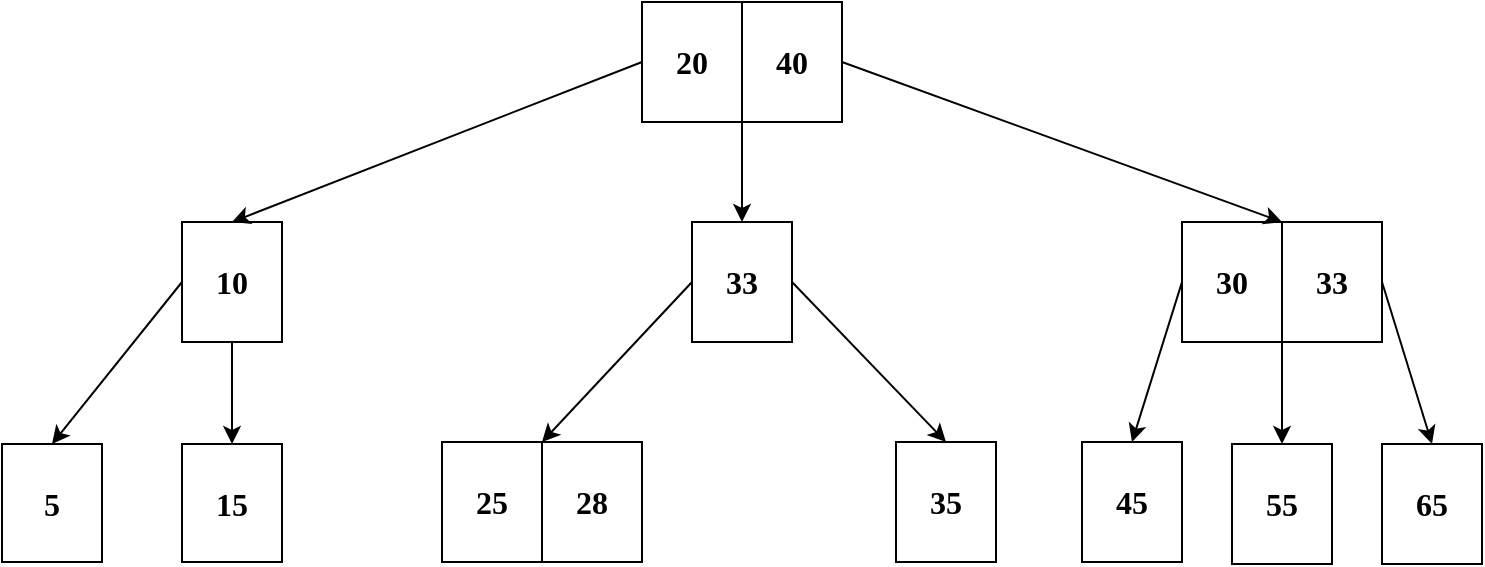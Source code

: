 <mxfile version="21.2.8" type="device">
  <diagram name="Page-1" id="IAXWIOkmNZu2zb0PkIBH">
    <mxGraphModel dx="1100" dy="802" grid="1" gridSize="10" guides="1" tooltips="1" connect="1" arrows="1" fold="1" page="1" pageScale="1" pageWidth="827" pageHeight="1169" math="0" shadow="0">
      <root>
        <mxCell id="0" />
        <mxCell id="1" parent="0" />
        <mxCell id="e0AHfCA0yS60ZcqgI1O2-1" value="&lt;b&gt;&lt;font face=&quot;Verdana&quot; style=&quot;font-size: 16px;&quot;&gt;20&lt;/font&gt;&lt;/b&gt;" style="rounded=0;whiteSpace=wrap;html=1;" vertex="1" parent="1">
          <mxGeometry x="350" y="120" width="50" height="60" as="geometry" />
        </mxCell>
        <mxCell id="e0AHfCA0yS60ZcqgI1O2-33" style="edgeStyle=orthogonalEdgeStyle;rounded=0;orthogonalLoop=1;jettySize=auto;html=1;exitX=0;exitY=1;exitDx=0;exitDy=0;" edge="1" parent="1" source="e0AHfCA0yS60ZcqgI1O2-2" target="e0AHfCA0yS60ZcqgI1O2-7">
          <mxGeometry relative="1" as="geometry" />
        </mxCell>
        <mxCell id="e0AHfCA0yS60ZcqgI1O2-2" value="&lt;b&gt;&lt;font face=&quot;Verdana&quot; style=&quot;font-size: 16px;&quot;&gt;40&lt;/font&gt;&lt;/b&gt;" style="rounded=0;whiteSpace=wrap;html=1;" vertex="1" parent="1">
          <mxGeometry x="400" y="120" width="50" height="60" as="geometry" />
        </mxCell>
        <mxCell id="e0AHfCA0yS60ZcqgI1O2-20" style="edgeStyle=orthogonalEdgeStyle;rounded=0;orthogonalLoop=1;jettySize=auto;html=1;exitX=0.5;exitY=1;exitDx=0;exitDy=0;entryX=0.5;entryY=0;entryDx=0;entryDy=0;" edge="1" parent="1" source="e0AHfCA0yS60ZcqgI1O2-3" target="e0AHfCA0yS60ZcqgI1O2-5">
          <mxGeometry relative="1" as="geometry" />
        </mxCell>
        <mxCell id="e0AHfCA0yS60ZcqgI1O2-3" value="&lt;b&gt;&lt;font face=&quot;Verdana&quot; style=&quot;font-size: 16px;&quot;&gt;10&lt;/font&gt;&lt;/b&gt;" style="rounded=0;whiteSpace=wrap;html=1;" vertex="1" parent="1">
          <mxGeometry x="120" y="230" width="50" height="60" as="geometry" />
        </mxCell>
        <mxCell id="e0AHfCA0yS60ZcqgI1O2-4" value="&lt;b&gt;&lt;font face=&quot;Verdana&quot; style=&quot;font-size: 16px;&quot;&gt;5&lt;/font&gt;&lt;/b&gt;" style="rounded=0;whiteSpace=wrap;html=1;" vertex="1" parent="1">
          <mxGeometry x="30" y="341" width="50" height="59" as="geometry" />
        </mxCell>
        <mxCell id="e0AHfCA0yS60ZcqgI1O2-5" value="&lt;b&gt;&lt;font face=&quot;Verdana&quot; style=&quot;font-size: 16px;&quot;&gt;15&lt;/font&gt;&lt;/b&gt;" style="rounded=0;whiteSpace=wrap;html=1;" vertex="1" parent="1">
          <mxGeometry x="120" y="341" width="50" height="59" as="geometry" />
        </mxCell>
        <mxCell id="e0AHfCA0yS60ZcqgI1O2-7" value="&lt;b&gt;&lt;font face=&quot;Verdana&quot; style=&quot;font-size: 16px;&quot;&gt;33&lt;/font&gt;&lt;/b&gt;" style="rounded=0;whiteSpace=wrap;html=1;" vertex="1" parent="1">
          <mxGeometry x="375" y="230" width="50" height="60" as="geometry" />
        </mxCell>
        <mxCell id="e0AHfCA0yS60ZcqgI1O2-8" value="&lt;b&gt;&lt;font face=&quot;Verdana&quot; style=&quot;font-size: 16px;&quot;&gt;25&lt;/font&gt;&lt;/b&gt;" style="rounded=0;whiteSpace=wrap;html=1;" vertex="1" parent="1">
          <mxGeometry x="250" y="340" width="50" height="60" as="geometry" />
        </mxCell>
        <mxCell id="e0AHfCA0yS60ZcqgI1O2-9" value="&lt;b&gt;&lt;font face=&quot;Verdana&quot; style=&quot;font-size: 16px;&quot;&gt;28&lt;/font&gt;&lt;/b&gt;" style="rounded=0;whiteSpace=wrap;html=1;" vertex="1" parent="1">
          <mxGeometry x="300" y="340" width="50" height="60" as="geometry" />
        </mxCell>
        <mxCell id="e0AHfCA0yS60ZcqgI1O2-13" value="" style="endArrow=classic;html=1;rounded=0;exitX=0;exitY=0.5;exitDx=0;exitDy=0;entryX=0.5;entryY=0;entryDx=0;entryDy=0;" edge="1" parent="1" source="e0AHfCA0yS60ZcqgI1O2-1" target="e0AHfCA0yS60ZcqgI1O2-3">
          <mxGeometry width="50" height="50" relative="1" as="geometry">
            <mxPoint x="240" y="380" as="sourcePoint" />
            <mxPoint x="290" y="330" as="targetPoint" />
          </mxGeometry>
        </mxCell>
        <mxCell id="e0AHfCA0yS60ZcqgI1O2-14" value="&lt;b&gt;&lt;font face=&quot;Verdana&quot; style=&quot;font-size: 16px;&quot;&gt;30&lt;/font&gt;&lt;/b&gt;" style="rounded=0;whiteSpace=wrap;html=1;" vertex="1" parent="1">
          <mxGeometry x="620" y="230" width="50" height="60" as="geometry" />
        </mxCell>
        <mxCell id="e0AHfCA0yS60ZcqgI1O2-15" value="&lt;b&gt;&lt;font face=&quot;Verdana&quot; style=&quot;font-size: 16px;&quot;&gt;33&lt;/font&gt;&lt;/b&gt;" style="rounded=0;whiteSpace=wrap;html=1;" vertex="1" parent="1">
          <mxGeometry x="670" y="230" width="50" height="60" as="geometry" />
        </mxCell>
        <mxCell id="e0AHfCA0yS60ZcqgI1O2-16" value="" style="endArrow=classic;html=1;rounded=0;exitX=1;exitY=0.5;exitDx=0;exitDy=0;entryX=1;entryY=0;entryDx=0;entryDy=0;" edge="1" parent="1" source="e0AHfCA0yS60ZcqgI1O2-2" target="e0AHfCA0yS60ZcqgI1O2-14">
          <mxGeometry width="50" height="50" relative="1" as="geometry">
            <mxPoint x="240" y="380" as="sourcePoint" />
            <mxPoint x="290" y="330" as="targetPoint" />
          </mxGeometry>
        </mxCell>
        <mxCell id="e0AHfCA0yS60ZcqgI1O2-21" value="" style="endArrow=classic;html=1;rounded=0;exitX=0;exitY=0.5;exitDx=0;exitDy=0;entryX=0.5;entryY=0;entryDx=0;entryDy=0;" edge="1" parent="1" source="e0AHfCA0yS60ZcqgI1O2-3" target="e0AHfCA0yS60ZcqgI1O2-4">
          <mxGeometry width="50" height="50" relative="1" as="geometry">
            <mxPoint x="240" y="380" as="sourcePoint" />
            <mxPoint x="290" y="330" as="targetPoint" />
          </mxGeometry>
        </mxCell>
        <mxCell id="e0AHfCA0yS60ZcqgI1O2-23" value="&lt;b&gt;&lt;font face=&quot;Verdana&quot; style=&quot;font-size: 16px;&quot;&gt;35&lt;/font&gt;&lt;/b&gt;" style="rounded=0;whiteSpace=wrap;html=1;" vertex="1" parent="1">
          <mxGeometry x="477" y="340" width="50" height="60" as="geometry" />
        </mxCell>
        <mxCell id="e0AHfCA0yS60ZcqgI1O2-24" value="" style="endArrow=classic;html=1;rounded=0;exitX=1;exitY=0.5;exitDx=0;exitDy=0;entryX=0.5;entryY=0;entryDx=0;entryDy=0;" edge="1" parent="1" source="e0AHfCA0yS60ZcqgI1O2-7" target="e0AHfCA0yS60ZcqgI1O2-23">
          <mxGeometry width="50" height="50" relative="1" as="geometry">
            <mxPoint x="440" y="380" as="sourcePoint" />
            <mxPoint x="490" y="330" as="targetPoint" />
          </mxGeometry>
        </mxCell>
        <mxCell id="e0AHfCA0yS60ZcqgI1O2-25" value="&lt;b&gt;&lt;font face=&quot;Verdana&quot; style=&quot;font-size: 16px;&quot;&gt;45&lt;/font&gt;&lt;/b&gt;" style="rounded=0;whiteSpace=wrap;html=1;" vertex="1" parent="1">
          <mxGeometry x="570" y="340" width="50" height="60" as="geometry" />
        </mxCell>
        <mxCell id="e0AHfCA0yS60ZcqgI1O2-26" value="&lt;b&gt;&lt;font face=&quot;Verdana&quot; style=&quot;font-size: 16px;&quot;&gt;55&lt;/font&gt;&lt;/b&gt;" style="rounded=0;whiteSpace=wrap;html=1;" vertex="1" parent="1">
          <mxGeometry x="645" y="341" width="50" height="60" as="geometry" />
        </mxCell>
        <mxCell id="e0AHfCA0yS60ZcqgI1O2-27" value="&lt;b&gt;&lt;font face=&quot;Verdana&quot; style=&quot;font-size: 16px;&quot;&gt;65&lt;/font&gt;&lt;/b&gt;" style="rounded=0;whiteSpace=wrap;html=1;" vertex="1" parent="1">
          <mxGeometry x="720" y="341" width="50" height="60" as="geometry" />
        </mxCell>
        <mxCell id="e0AHfCA0yS60ZcqgI1O2-28" value="" style="endArrow=classic;html=1;rounded=0;exitX=0;exitY=0.5;exitDx=0;exitDy=0;entryX=0.5;entryY=0;entryDx=0;entryDy=0;" edge="1" parent="1" source="e0AHfCA0yS60ZcqgI1O2-14" target="e0AHfCA0yS60ZcqgI1O2-25">
          <mxGeometry width="50" height="50" relative="1" as="geometry">
            <mxPoint x="440" y="380" as="sourcePoint" />
            <mxPoint x="490" y="330" as="targetPoint" />
          </mxGeometry>
        </mxCell>
        <mxCell id="e0AHfCA0yS60ZcqgI1O2-29" value="" style="endArrow=classic;html=1;rounded=0;exitX=0;exitY=1;exitDx=0;exitDy=0;entryX=0.5;entryY=0;entryDx=0;entryDy=0;" edge="1" parent="1" source="e0AHfCA0yS60ZcqgI1O2-15" target="e0AHfCA0yS60ZcqgI1O2-26">
          <mxGeometry width="50" height="50" relative="1" as="geometry">
            <mxPoint x="440" y="380" as="sourcePoint" />
            <mxPoint x="490" y="330" as="targetPoint" />
          </mxGeometry>
        </mxCell>
        <mxCell id="e0AHfCA0yS60ZcqgI1O2-30" value="" style="endArrow=classic;html=1;rounded=0;exitX=1;exitY=0.5;exitDx=0;exitDy=0;entryX=0.5;entryY=0;entryDx=0;entryDy=0;" edge="1" parent="1" source="e0AHfCA0yS60ZcqgI1O2-15" target="e0AHfCA0yS60ZcqgI1O2-27">
          <mxGeometry width="50" height="50" relative="1" as="geometry">
            <mxPoint x="440" y="380" as="sourcePoint" />
            <mxPoint x="490" y="330" as="targetPoint" />
          </mxGeometry>
        </mxCell>
        <mxCell id="e0AHfCA0yS60ZcqgI1O2-34" value="" style="endArrow=classic;html=1;rounded=0;exitX=0;exitY=0.5;exitDx=0;exitDy=0;entryX=0;entryY=0;entryDx=0;entryDy=0;" edge="1" parent="1" source="e0AHfCA0yS60ZcqgI1O2-7" target="e0AHfCA0yS60ZcqgI1O2-9">
          <mxGeometry width="50" height="50" relative="1" as="geometry">
            <mxPoint x="440" y="340" as="sourcePoint" />
            <mxPoint x="490" y="290" as="targetPoint" />
          </mxGeometry>
        </mxCell>
      </root>
    </mxGraphModel>
  </diagram>
</mxfile>
